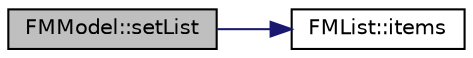 digraph "FMModel::setList"
{
 // INTERACTIVE_SVG=YES
 // LATEX_PDF_SIZE
  edge [fontname="Helvetica",fontsize="10",labelfontname="Helvetica",labelfontsize="10"];
  node [fontname="Helvetica",fontsize="10",shape=record];
  rankdir="LR";
  Node18 [label="FMModel::setList",height=0.2,width=0.4,color="black", fillcolor="grey75", style="filled", fontcolor="black",tooltip=" "];
  Node18 -> Node19 [color="midnightblue",fontsize="10",style="solid",fontname="Helvetica"];
  Node19 [label="FMList::items",height=0.2,width=0.4,color="black", fillcolor="white", style="filled",URL="$class_f_m_list.html#a4f8851aa82cb06d4b90171dcb0b5e488",tooltip=" "];
}
